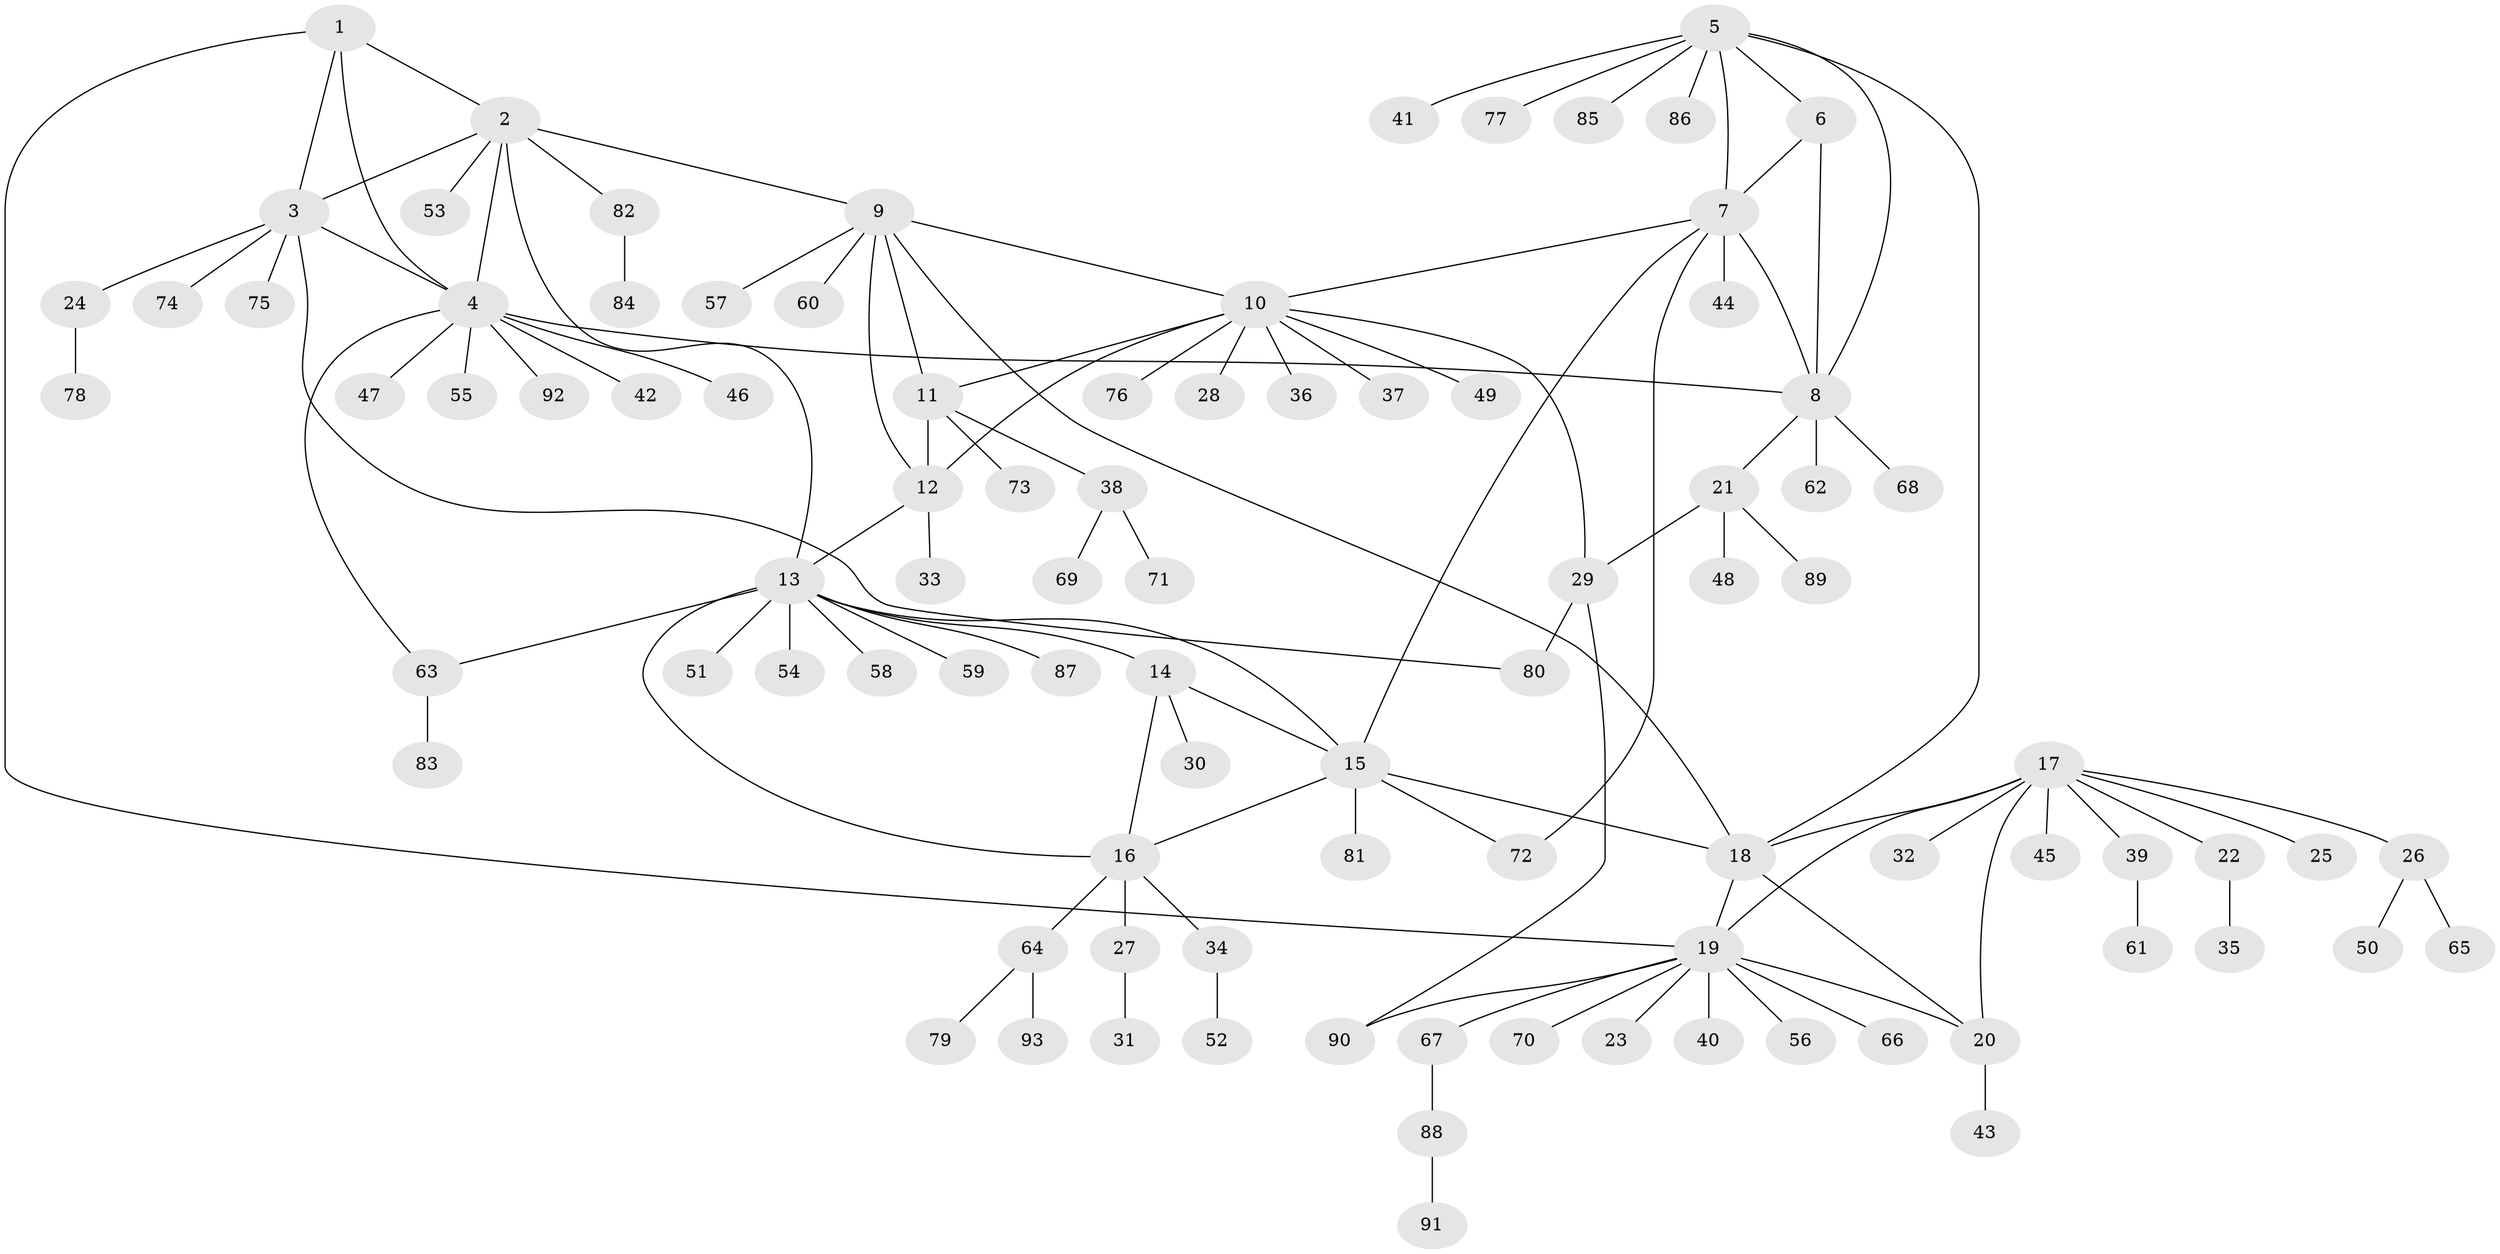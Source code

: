 // Generated by graph-tools (version 1.1) at 2025/54/03/09/25 04:54:40]
// undirected, 93 vertices, 118 edges
graph export_dot {
graph [start="1"]
  node [color=gray90,style=filled];
  1;
  2;
  3;
  4;
  5;
  6;
  7;
  8;
  9;
  10;
  11;
  12;
  13;
  14;
  15;
  16;
  17;
  18;
  19;
  20;
  21;
  22;
  23;
  24;
  25;
  26;
  27;
  28;
  29;
  30;
  31;
  32;
  33;
  34;
  35;
  36;
  37;
  38;
  39;
  40;
  41;
  42;
  43;
  44;
  45;
  46;
  47;
  48;
  49;
  50;
  51;
  52;
  53;
  54;
  55;
  56;
  57;
  58;
  59;
  60;
  61;
  62;
  63;
  64;
  65;
  66;
  67;
  68;
  69;
  70;
  71;
  72;
  73;
  74;
  75;
  76;
  77;
  78;
  79;
  80;
  81;
  82;
  83;
  84;
  85;
  86;
  87;
  88;
  89;
  90;
  91;
  92;
  93;
  1 -- 2;
  1 -- 3;
  1 -- 4;
  1 -- 19;
  2 -- 3;
  2 -- 4;
  2 -- 9;
  2 -- 13;
  2 -- 53;
  2 -- 82;
  3 -- 4;
  3 -- 24;
  3 -- 74;
  3 -- 75;
  3 -- 80;
  4 -- 8;
  4 -- 42;
  4 -- 46;
  4 -- 47;
  4 -- 55;
  4 -- 63;
  4 -- 92;
  5 -- 6;
  5 -- 7;
  5 -- 8;
  5 -- 18;
  5 -- 41;
  5 -- 77;
  5 -- 85;
  5 -- 86;
  6 -- 7;
  6 -- 8;
  7 -- 8;
  7 -- 10;
  7 -- 15;
  7 -- 44;
  7 -- 72;
  8 -- 21;
  8 -- 62;
  8 -- 68;
  9 -- 10;
  9 -- 11;
  9 -- 12;
  9 -- 18;
  9 -- 57;
  9 -- 60;
  10 -- 11;
  10 -- 12;
  10 -- 28;
  10 -- 29;
  10 -- 36;
  10 -- 37;
  10 -- 49;
  10 -- 76;
  11 -- 12;
  11 -- 38;
  11 -- 73;
  12 -- 13;
  12 -- 33;
  13 -- 14;
  13 -- 15;
  13 -- 16;
  13 -- 51;
  13 -- 54;
  13 -- 58;
  13 -- 59;
  13 -- 63;
  13 -- 87;
  14 -- 15;
  14 -- 16;
  14 -- 30;
  15 -- 16;
  15 -- 18;
  15 -- 72;
  15 -- 81;
  16 -- 27;
  16 -- 34;
  16 -- 64;
  17 -- 18;
  17 -- 19;
  17 -- 20;
  17 -- 22;
  17 -- 25;
  17 -- 26;
  17 -- 32;
  17 -- 39;
  17 -- 45;
  18 -- 19;
  18 -- 20;
  19 -- 20;
  19 -- 23;
  19 -- 40;
  19 -- 56;
  19 -- 66;
  19 -- 67;
  19 -- 70;
  19 -- 90;
  20 -- 43;
  21 -- 29;
  21 -- 48;
  21 -- 89;
  22 -- 35;
  24 -- 78;
  26 -- 50;
  26 -- 65;
  27 -- 31;
  29 -- 80;
  29 -- 90;
  34 -- 52;
  38 -- 69;
  38 -- 71;
  39 -- 61;
  63 -- 83;
  64 -- 79;
  64 -- 93;
  67 -- 88;
  82 -- 84;
  88 -- 91;
}
